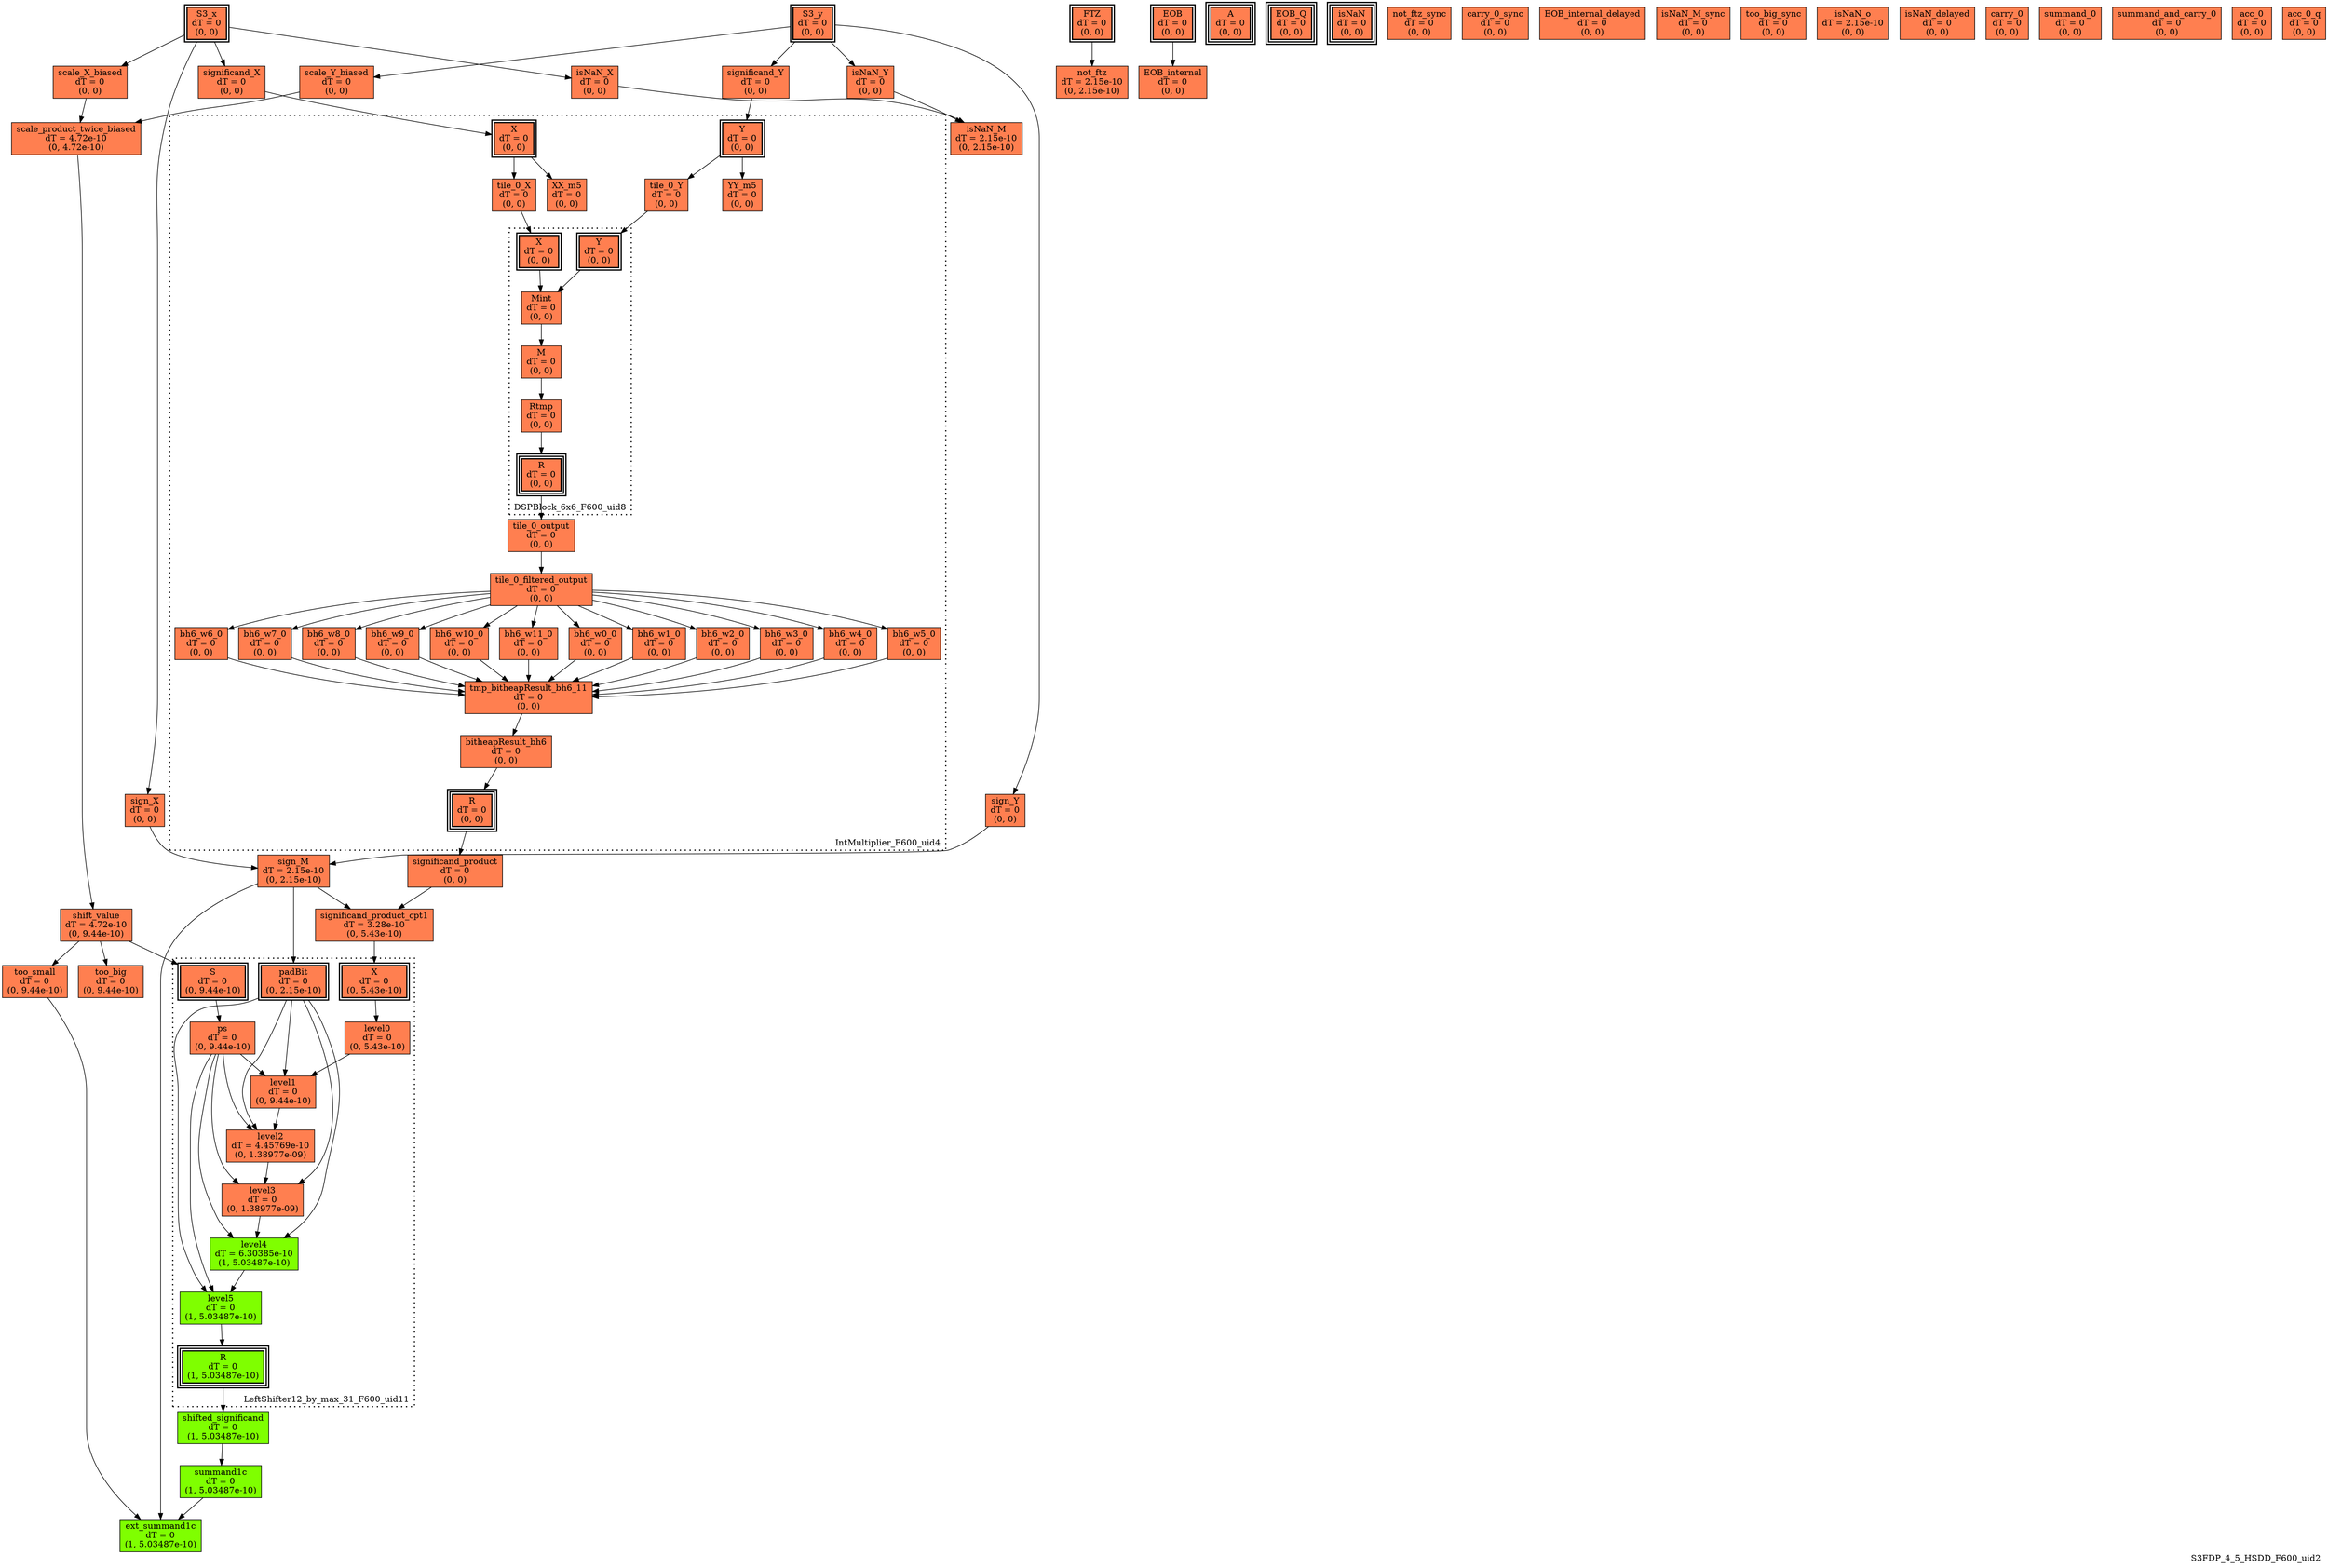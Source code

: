 digraph S3FDP_4_5_HSDD_F600_uid2
{
	//graph drawing options
	label=S3FDP_4_5_HSDD_F600_uid2;
	labelloc=bottom;
	labeljust=right;
	ratio=auto;
	nodesep=0.25;
	ranksep=0.5;

	//input/output signals of operator S3FDP_4_5_HSDD_F600_uid2
	S3_x__S3FDP_4_5_HSDD_F600_uid2 [ label="S3_x\ndT = 0\n(0, 0)", shape=box, color=black, style="bold, filled", fillcolor=coral, peripheries=2 ];
	S3_y__S3FDP_4_5_HSDD_F600_uid2 [ label="S3_y\ndT = 0\n(0, 0)", shape=box, color=black, style="bold, filled", fillcolor=coral, peripheries=2 ];
	FTZ__S3FDP_4_5_HSDD_F600_uid2 [ label="FTZ\ndT = 0\n(0, 0)", shape=box, color=black, style="bold, filled", fillcolor=coral, peripheries=2 ];
	EOB__S3FDP_4_5_HSDD_F600_uid2 [ label="EOB\ndT = 0\n(0, 0)", shape=box, color=black, style="bold, filled", fillcolor=coral, peripheries=2 ];
	A__S3FDP_4_5_HSDD_F600_uid2 [ label="A\ndT = 0\n(0, 0)", shape=box, color=black, style="bold, filled", fillcolor=coral, peripheries=3 ];
	EOB_Q__S3FDP_4_5_HSDD_F600_uid2 [ label="EOB_Q\ndT = 0\n(0, 0)", shape=box, color=black, style="bold, filled", fillcolor=coral, peripheries=3 ];
	isNaN__S3FDP_4_5_HSDD_F600_uid2 [ label="isNaN\ndT = 0\n(0, 0)", shape=box, color=black, style="bold, filled", fillcolor=coral, peripheries=3 ];
	{rank=same S3_x__S3FDP_4_5_HSDD_F600_uid2, S3_y__S3FDP_4_5_HSDD_F600_uid2, FTZ__S3FDP_4_5_HSDD_F600_uid2, EOB__S3FDP_4_5_HSDD_F600_uid2};
	{rank=same A__S3FDP_4_5_HSDD_F600_uid2, EOB_Q__S3FDP_4_5_HSDD_F600_uid2, isNaN__S3FDP_4_5_HSDD_F600_uid2};
	//internal signals of operator S3FDP_4_5_HSDD_F600_uid2
	sign_X__S3FDP_4_5_HSDD_F600_uid2 [ label="sign_X\ndT = 0\n(0, 0)", shape=box, color=black, style=filled, fillcolor=coral, peripheries=1 ];
	sign_Y__S3FDP_4_5_HSDD_F600_uid2 [ label="sign_Y\ndT = 0\n(0, 0)", shape=box, color=black, style=filled, fillcolor=coral, peripheries=1 ];
	sign_M__S3FDP_4_5_HSDD_F600_uid2 [ label="sign_M\ndT = 2.15e-10\n(0, 2.15e-10)", shape=box, color=black, style=filled, fillcolor=coral, peripheries=1 ];
	isNaN_X__S3FDP_4_5_HSDD_F600_uid2 [ label="isNaN_X\ndT = 0\n(0, 0)", shape=box, color=black, style=filled, fillcolor=coral, peripheries=1 ];
	isNaN_Y__S3FDP_4_5_HSDD_F600_uid2 [ label="isNaN_Y\ndT = 0\n(0, 0)", shape=box, color=black, style=filled, fillcolor=coral, peripheries=1 ];
	isNaN_M__S3FDP_4_5_HSDD_F600_uid2 [ label="isNaN_M\ndT = 2.15e-10\n(0, 2.15e-10)", shape=box, color=black, style=filled, fillcolor=coral, peripheries=1 ];
	significand_X__S3FDP_4_5_HSDD_F600_uid2 [ label="significand_X\ndT = 0\n(0, 0)", shape=box, color=black, style=filled, fillcolor=coral, peripheries=1 ];
	significand_Y__S3FDP_4_5_HSDD_F600_uid2 [ label="significand_Y\ndT = 0\n(0, 0)", shape=box, color=black, style=filled, fillcolor=coral, peripheries=1 ];
	significand_product__S3FDP_4_5_HSDD_F600_uid2 [ label="significand_product\ndT = 0\n(0, 0)", shape=box, color=black, style=filled, fillcolor=coral, peripheries=1 ];
	scale_X_biased__S3FDP_4_5_HSDD_F600_uid2 [ label="scale_X_biased\ndT = 0\n(0, 0)", shape=box, color=black, style=filled, fillcolor=coral, peripheries=1 ];
	scale_Y_biased__S3FDP_4_5_HSDD_F600_uid2 [ label="scale_Y_biased\ndT = 0\n(0, 0)", shape=box, color=black, style=filled, fillcolor=coral, peripheries=1 ];
	scale_product_twice_biased__S3FDP_4_5_HSDD_F600_uid2 [ label="scale_product_twice_biased\ndT = 4.72e-10\n(0, 4.72e-10)", shape=box, color=black, style=filled, fillcolor=coral, peripheries=1 ];
	significand_product_cpt1__S3FDP_4_5_HSDD_F600_uid2 [ label="significand_product_cpt1\ndT = 3.28e-10\n(0, 5.43e-10)", shape=box, color=black, style=filled, fillcolor=coral, peripheries=1 ];
	shift_value__S3FDP_4_5_HSDD_F600_uid2 [ label="shift_value\ndT = 4.72e-10\n(0, 9.44e-10)", shape=box, color=black, style=filled, fillcolor=coral, peripheries=1 ];
	shifted_significand__S3FDP_4_5_HSDD_F600_uid2 [ label="shifted_significand\ndT = 0\n(1, 5.03487e-10)", shape=box, color=black, style=filled, fillcolor=chartreuse, peripheries=1 ];
	too_small__S3FDP_4_5_HSDD_F600_uid2 [ label="too_small\ndT = 0\n(0, 9.44e-10)", shape=box, color=black, style=filled, fillcolor=coral, peripheries=1 ];
	too_big__S3FDP_4_5_HSDD_F600_uid2 [ label="too_big\ndT = 0\n(0, 9.44e-10)", shape=box, color=black, style=filled, fillcolor=coral, peripheries=1 ];
	summand1c__S3FDP_4_5_HSDD_F600_uid2 [ label="summand1c\ndT = 0\n(1, 5.03487e-10)", shape=box, color=black, style=filled, fillcolor=chartreuse, peripheries=1 ];
	ext_summand1c__S3FDP_4_5_HSDD_F600_uid2 [ label="ext_summand1c\ndT = 0\n(1, 5.03487e-10)", shape=box, color=black, style=filled, fillcolor=chartreuse, peripheries=1 ];
	not_ftz__S3FDP_4_5_HSDD_F600_uid2 [ label="not_ftz\ndT = 2.15e-10\n(0, 2.15e-10)", shape=box, color=black, style=filled, fillcolor=coral, peripheries=1 ];
	EOB_internal__S3FDP_4_5_HSDD_F600_uid2 [ label="EOB_internal\ndT = 0\n(0, 0)", shape=box, color=black, style=filled, fillcolor=coral, peripheries=1 ];
	not_ftz_sync__S3FDP_4_5_HSDD_F600_uid2 [ label="not_ftz_sync\ndT = 0\n(0, 0)", shape=box, color=black, style=filled, fillcolor=coral, peripheries=1 ];
	carry_0_sync__S3FDP_4_5_HSDD_F600_uid2 [ label="carry_0_sync\ndT = 0\n(0, 0)", shape=box, color=black, style=filled, fillcolor=coral, peripheries=1 ];
	EOB_internal_delayed__S3FDP_4_5_HSDD_F600_uid2 [ label="EOB_internal_delayed\ndT = 0\n(0, 0)", shape=box, color=black, style=filled, fillcolor=coral, peripheries=1 ];
	isNaN_M_sync__S3FDP_4_5_HSDD_F600_uid2 [ label="isNaN_M_sync\ndT = 0\n(0, 0)", shape=box, color=black, style=filled, fillcolor=coral, peripheries=1 ];
	too_big_sync__S3FDP_4_5_HSDD_F600_uid2 [ label="too_big_sync\ndT = 0\n(0, 0)", shape=box, color=black, style=filled, fillcolor=coral, peripheries=1 ];
	isNaN_o__S3FDP_4_5_HSDD_F600_uid2 [ label="isNaN_o\ndT = 2.15e-10\n(0, 0)", shape=box, color=black, style=filled, fillcolor=coral, peripheries=1 ];
	isNaN_delayed__S3FDP_4_5_HSDD_F600_uid2 [ label="isNaN_delayed\ndT = 0\n(0, 0)", shape=box, color=black, style=filled, fillcolor=coral, peripheries=1 ];
	carry_0__S3FDP_4_5_HSDD_F600_uid2 [ label="carry_0\ndT = 0\n(0, 0)", shape=box, color=black, style=filled, fillcolor=coral, peripheries=1 ];
	summand_0__S3FDP_4_5_HSDD_F600_uid2 [ label="summand_0\ndT = 0\n(0, 0)", shape=box, color=black, style=filled, fillcolor=coral, peripheries=1 ];
	summand_and_carry_0__S3FDP_4_5_HSDD_F600_uid2 [ label="summand_and_carry_0\ndT = 0\n(0, 0)", shape=box, color=black, style=filled, fillcolor=coral, peripheries=1 ];
	acc_0__S3FDP_4_5_HSDD_F600_uid2 [ label="acc_0\ndT = 0\n(0, 0)", shape=box, color=black, style=filled, fillcolor=coral, peripheries=1 ];
	acc_0_q__S3FDP_4_5_HSDD_F600_uid2 [ label="acc_0_q\ndT = 0\n(0, 0)", shape=box, color=black, style=filled, fillcolor=coral, peripheries=1 ];

	//subcomponents of operator S3FDP_4_5_HSDD_F600_uid2

	subgraph cluster_IntMultiplier_F600_uid4
	{
		//graph drawing options
		label=IntMultiplier_F600_uid4;
		labelloc=bottom;
		labeljust=right;
		style="bold, dotted";
		ratio=auto;
		nodesep=0.25;
		ranksep=0.5;

		//input/output signals of operator IntMultiplier_F600_uid4
		X__IntMultiplier_F600_uid4 [ label="X\ndT = 0\n(0, 0)", shape=box, color=black, style="bold, filled", fillcolor=coral, peripheries=2 ];
		Y__IntMultiplier_F600_uid4 [ label="Y\ndT = 0\n(0, 0)", shape=box, color=black, style="bold, filled", fillcolor=coral, peripheries=2 ];
		R__IntMultiplier_F600_uid4 [ label="R\ndT = 0\n(0, 0)", shape=box, color=black, style="bold, filled", fillcolor=coral, peripheries=3 ];
		{rank=same X__IntMultiplier_F600_uid4, Y__IntMultiplier_F600_uid4};
		{rank=same R__IntMultiplier_F600_uid4};
		//internal signals of operator IntMultiplier_F600_uid4
		XX_m5__IntMultiplier_F600_uid4 [ label="XX_m5\ndT = 0\n(0, 0)", shape=box, color=black, style=filled, fillcolor=coral, peripheries=1 ];
		YY_m5__IntMultiplier_F600_uid4 [ label="YY_m5\ndT = 0\n(0, 0)", shape=box, color=black, style=filled, fillcolor=coral, peripheries=1 ];
		tile_0_X__IntMultiplier_F600_uid4 [ label="tile_0_X\ndT = 0\n(0, 0)", shape=box, color=black, style=filled, fillcolor=coral, peripheries=1 ];
		tile_0_Y__IntMultiplier_F600_uid4 [ label="tile_0_Y\ndT = 0\n(0, 0)", shape=box, color=black, style=filled, fillcolor=coral, peripheries=1 ];
		tile_0_output__IntMultiplier_F600_uid4 [ label="tile_0_output\ndT = 0\n(0, 0)", shape=box, color=black, style=filled, fillcolor=coral, peripheries=1 ];
		tile_0_filtered_output__IntMultiplier_F600_uid4 [ label="tile_0_filtered_output\ndT = 0\n(0, 0)", shape=box, color=black, style=filled, fillcolor=coral, peripheries=1 ];
		bh6_w0_0__IntMultiplier_F600_uid4 [ label="bh6_w0_0\ndT = 0\n(0, 0)", shape=box, color=black, style=filled, fillcolor=coral, peripheries=1 ];
		bh6_w1_0__IntMultiplier_F600_uid4 [ label="bh6_w1_0\ndT = 0\n(0, 0)", shape=box, color=black, style=filled, fillcolor=coral, peripheries=1 ];
		bh6_w2_0__IntMultiplier_F600_uid4 [ label="bh6_w2_0\ndT = 0\n(0, 0)", shape=box, color=black, style=filled, fillcolor=coral, peripheries=1 ];
		bh6_w3_0__IntMultiplier_F600_uid4 [ label="bh6_w3_0\ndT = 0\n(0, 0)", shape=box, color=black, style=filled, fillcolor=coral, peripheries=1 ];
		bh6_w4_0__IntMultiplier_F600_uid4 [ label="bh6_w4_0\ndT = 0\n(0, 0)", shape=box, color=black, style=filled, fillcolor=coral, peripheries=1 ];
		bh6_w5_0__IntMultiplier_F600_uid4 [ label="bh6_w5_0\ndT = 0\n(0, 0)", shape=box, color=black, style=filled, fillcolor=coral, peripheries=1 ];
		bh6_w6_0__IntMultiplier_F600_uid4 [ label="bh6_w6_0\ndT = 0\n(0, 0)", shape=box, color=black, style=filled, fillcolor=coral, peripheries=1 ];
		bh6_w7_0__IntMultiplier_F600_uid4 [ label="bh6_w7_0\ndT = 0\n(0, 0)", shape=box, color=black, style=filled, fillcolor=coral, peripheries=1 ];
		bh6_w8_0__IntMultiplier_F600_uid4 [ label="bh6_w8_0\ndT = 0\n(0, 0)", shape=box, color=black, style=filled, fillcolor=coral, peripheries=1 ];
		bh6_w9_0__IntMultiplier_F600_uid4 [ label="bh6_w9_0\ndT = 0\n(0, 0)", shape=box, color=black, style=filled, fillcolor=coral, peripheries=1 ];
		bh6_w10_0__IntMultiplier_F600_uid4 [ label="bh6_w10_0\ndT = 0\n(0, 0)", shape=box, color=black, style=filled, fillcolor=coral, peripheries=1 ];
		bh6_w11_0__IntMultiplier_F600_uid4 [ label="bh6_w11_0\ndT = 0\n(0, 0)", shape=box, color=black, style=filled, fillcolor=coral, peripheries=1 ];
		tmp_bitheapResult_bh6_11__IntMultiplier_F600_uid4 [ label="tmp_bitheapResult_bh6_11\ndT = 0\n(0, 0)", shape=box, color=black, style=filled, fillcolor=coral, peripheries=1 ];
		bitheapResult_bh6__IntMultiplier_F600_uid4 [ label="bitheapResult_bh6\ndT = 0\n(0, 0)", shape=box, color=black, style=filled, fillcolor=coral, peripheries=1 ];

		//subcomponents of operator IntMultiplier_F600_uid4

		subgraph cluster_DSPBlock_6x6_F600_uid8
		{
			//graph drawing options
			label=DSPBlock_6x6_F600_uid8;
			labelloc=bottom;
			labeljust=right;
			style="bold, dotted";
			ratio=auto;
			nodesep=0.25;
			ranksep=0.5;

			//input/output signals of operator DSPBlock_6x6_F600_uid8
			X__DSPBlock_6x6_F600_uid8 [ label="X\ndT = 0\n(0, 0)", shape=box, color=black, style="bold, filled", fillcolor=coral, peripheries=2 ];
			Y__DSPBlock_6x6_F600_uid8 [ label="Y\ndT = 0\n(0, 0)", shape=box, color=black, style="bold, filled", fillcolor=coral, peripheries=2 ];
			R__DSPBlock_6x6_F600_uid8 [ label="R\ndT = 0\n(0, 0)", shape=box, color=black, style="bold, filled", fillcolor=coral, peripheries=3 ];
			{rank=same X__DSPBlock_6x6_F600_uid8, Y__DSPBlock_6x6_F600_uid8};
			{rank=same R__DSPBlock_6x6_F600_uid8};
			//internal signals of operator DSPBlock_6x6_F600_uid8
			Mint__DSPBlock_6x6_F600_uid8 [ label="Mint\ndT = 0\n(0, 0)", shape=box, color=black, style=filled, fillcolor=coral, peripheries=1 ];
			M__DSPBlock_6x6_F600_uid8 [ label="M\ndT = 0\n(0, 0)", shape=box, color=black, style=filled, fillcolor=coral, peripheries=1 ];
			Rtmp__DSPBlock_6x6_F600_uid8 [ label="Rtmp\ndT = 0\n(0, 0)", shape=box, color=black, style=filled, fillcolor=coral, peripheries=1 ];

			//subcomponents of operator DSPBlock_6x6_F600_uid8

			//input and internal signal connections of operator DSPBlock_6x6_F600_uid8
			X__DSPBlock_6x6_F600_uid8 -> Mint__DSPBlock_6x6_F600_uid8 [ arrowhead=normal, arrowsize=1.0, arrowtail=normal, color=black, dir=forward  ];
			Y__DSPBlock_6x6_F600_uid8 -> Mint__DSPBlock_6x6_F600_uid8 [ arrowhead=normal, arrowsize=1.0, arrowtail=normal, color=black, dir=forward  ];
			Mint__DSPBlock_6x6_F600_uid8 -> M__DSPBlock_6x6_F600_uid8 [ arrowhead=normal, arrowsize=1.0, arrowtail=normal, color=black, dir=forward  ];
			M__DSPBlock_6x6_F600_uid8 -> Rtmp__DSPBlock_6x6_F600_uid8 [ arrowhead=normal, arrowsize=1.0, arrowtail=normal, color=black, dir=forward  ];
			Rtmp__DSPBlock_6x6_F600_uid8 -> R__DSPBlock_6x6_F600_uid8 [ arrowhead=normal, arrowsize=1.0, arrowtail=normal, color=black, dir=forward  ];
		}

			//output signal connections of operator DSPBlock_6x6_F600_uid8
			R__DSPBlock_6x6_F600_uid8 -> tile_0_output__IntMultiplier_F600_uid4 [ arrowhead=normal, arrowsize=1.0, arrowtail=normal, color=black, dir=forward  ];

		//input and internal signal connections of operator IntMultiplier_F600_uid4
		X__IntMultiplier_F600_uid4 -> XX_m5__IntMultiplier_F600_uid4 [ arrowhead=normal, arrowsize=1.0, arrowtail=normal, color=black, dir=forward  ];
		X__IntMultiplier_F600_uid4 -> tile_0_X__IntMultiplier_F600_uid4 [ arrowhead=normal, arrowsize=1.0, arrowtail=normal, color=black, dir=forward  ];
		Y__IntMultiplier_F600_uid4 -> YY_m5__IntMultiplier_F600_uid4 [ arrowhead=normal, arrowsize=1.0, arrowtail=normal, color=black, dir=forward  ];
		Y__IntMultiplier_F600_uid4 -> tile_0_Y__IntMultiplier_F600_uid4 [ arrowhead=normal, arrowsize=1.0, arrowtail=normal, color=black, dir=forward  ];
		tile_0_X__IntMultiplier_F600_uid4 -> X__DSPBlock_6x6_F600_uid8 [ arrowhead=normal, arrowsize=1.0, arrowtail=normal, color=black, dir=forward  ];
		tile_0_Y__IntMultiplier_F600_uid4 -> Y__DSPBlock_6x6_F600_uid8 [ arrowhead=normal, arrowsize=1.0, arrowtail=normal, color=black, dir=forward  ];
		tile_0_output__IntMultiplier_F600_uid4 -> tile_0_filtered_output__IntMultiplier_F600_uid4 [ arrowhead=normal, arrowsize=1.0, arrowtail=normal, color=black, dir=forward  ];
		tile_0_filtered_output__IntMultiplier_F600_uid4 -> bh6_w0_0__IntMultiplier_F600_uid4 [ arrowhead=normal, arrowsize=1.0, arrowtail=normal, color=black, dir=forward  ];
		tile_0_filtered_output__IntMultiplier_F600_uid4 -> bh6_w1_0__IntMultiplier_F600_uid4 [ arrowhead=normal, arrowsize=1.0, arrowtail=normal, color=black, dir=forward  ];
		tile_0_filtered_output__IntMultiplier_F600_uid4 -> bh6_w2_0__IntMultiplier_F600_uid4 [ arrowhead=normal, arrowsize=1.0, arrowtail=normal, color=black, dir=forward  ];
		tile_0_filtered_output__IntMultiplier_F600_uid4 -> bh6_w3_0__IntMultiplier_F600_uid4 [ arrowhead=normal, arrowsize=1.0, arrowtail=normal, color=black, dir=forward  ];
		tile_0_filtered_output__IntMultiplier_F600_uid4 -> bh6_w4_0__IntMultiplier_F600_uid4 [ arrowhead=normal, arrowsize=1.0, arrowtail=normal, color=black, dir=forward  ];
		tile_0_filtered_output__IntMultiplier_F600_uid4 -> bh6_w5_0__IntMultiplier_F600_uid4 [ arrowhead=normal, arrowsize=1.0, arrowtail=normal, color=black, dir=forward  ];
		tile_0_filtered_output__IntMultiplier_F600_uid4 -> bh6_w6_0__IntMultiplier_F600_uid4 [ arrowhead=normal, arrowsize=1.0, arrowtail=normal, color=black, dir=forward  ];
		tile_0_filtered_output__IntMultiplier_F600_uid4 -> bh6_w7_0__IntMultiplier_F600_uid4 [ arrowhead=normal, arrowsize=1.0, arrowtail=normal, color=black, dir=forward  ];
		tile_0_filtered_output__IntMultiplier_F600_uid4 -> bh6_w8_0__IntMultiplier_F600_uid4 [ arrowhead=normal, arrowsize=1.0, arrowtail=normal, color=black, dir=forward  ];
		tile_0_filtered_output__IntMultiplier_F600_uid4 -> bh6_w9_0__IntMultiplier_F600_uid4 [ arrowhead=normal, arrowsize=1.0, arrowtail=normal, color=black, dir=forward  ];
		tile_0_filtered_output__IntMultiplier_F600_uid4 -> bh6_w10_0__IntMultiplier_F600_uid4 [ arrowhead=normal, arrowsize=1.0, arrowtail=normal, color=black, dir=forward  ];
		tile_0_filtered_output__IntMultiplier_F600_uid4 -> bh6_w11_0__IntMultiplier_F600_uid4 [ arrowhead=normal, arrowsize=1.0, arrowtail=normal, color=black, dir=forward  ];
		bh6_w0_0__IntMultiplier_F600_uid4 -> tmp_bitheapResult_bh6_11__IntMultiplier_F600_uid4 [ arrowhead=normal, arrowsize=1.0, arrowtail=normal, color=black, dir=forward  ];
		bh6_w1_0__IntMultiplier_F600_uid4 -> tmp_bitheapResult_bh6_11__IntMultiplier_F600_uid4 [ arrowhead=normal, arrowsize=1.0, arrowtail=normal, color=black, dir=forward  ];
		bh6_w2_0__IntMultiplier_F600_uid4 -> tmp_bitheapResult_bh6_11__IntMultiplier_F600_uid4 [ arrowhead=normal, arrowsize=1.0, arrowtail=normal, color=black, dir=forward  ];
		bh6_w3_0__IntMultiplier_F600_uid4 -> tmp_bitheapResult_bh6_11__IntMultiplier_F600_uid4 [ arrowhead=normal, arrowsize=1.0, arrowtail=normal, color=black, dir=forward  ];
		bh6_w4_0__IntMultiplier_F600_uid4 -> tmp_bitheapResult_bh6_11__IntMultiplier_F600_uid4 [ arrowhead=normal, arrowsize=1.0, arrowtail=normal, color=black, dir=forward  ];
		bh6_w5_0__IntMultiplier_F600_uid4 -> tmp_bitheapResult_bh6_11__IntMultiplier_F600_uid4 [ arrowhead=normal, arrowsize=1.0, arrowtail=normal, color=black, dir=forward  ];
		bh6_w6_0__IntMultiplier_F600_uid4 -> tmp_bitheapResult_bh6_11__IntMultiplier_F600_uid4 [ arrowhead=normal, arrowsize=1.0, arrowtail=normal, color=black, dir=forward  ];
		bh6_w7_0__IntMultiplier_F600_uid4 -> tmp_bitheapResult_bh6_11__IntMultiplier_F600_uid4 [ arrowhead=normal, arrowsize=1.0, arrowtail=normal, color=black, dir=forward  ];
		bh6_w8_0__IntMultiplier_F600_uid4 -> tmp_bitheapResult_bh6_11__IntMultiplier_F600_uid4 [ arrowhead=normal, arrowsize=1.0, arrowtail=normal, color=black, dir=forward  ];
		bh6_w9_0__IntMultiplier_F600_uid4 -> tmp_bitheapResult_bh6_11__IntMultiplier_F600_uid4 [ arrowhead=normal, arrowsize=1.0, arrowtail=normal, color=black, dir=forward  ];
		bh6_w10_0__IntMultiplier_F600_uid4 -> tmp_bitheapResult_bh6_11__IntMultiplier_F600_uid4 [ arrowhead=normal, arrowsize=1.0, arrowtail=normal, color=black, dir=forward  ];
		bh6_w11_0__IntMultiplier_F600_uid4 -> tmp_bitheapResult_bh6_11__IntMultiplier_F600_uid4 [ arrowhead=normal, arrowsize=1.0, arrowtail=normal, color=black, dir=forward  ];
		tmp_bitheapResult_bh6_11__IntMultiplier_F600_uid4 -> bitheapResult_bh6__IntMultiplier_F600_uid4 [ arrowhead=normal, arrowsize=1.0, arrowtail=normal, color=black, dir=forward  ];
		bitheapResult_bh6__IntMultiplier_F600_uid4 -> R__IntMultiplier_F600_uid4 [ arrowhead=normal, arrowsize=1.0, arrowtail=normal, color=black, dir=forward  ];
	}

		//output signal connections of operator IntMultiplier_F600_uid4
		R__IntMultiplier_F600_uid4 -> significand_product__S3FDP_4_5_HSDD_F600_uid2 [ arrowhead=normal, arrowsize=1.0, arrowtail=normal, color=black, dir=forward  ];

	subgraph cluster_LeftShifter12_by_max_31_F600_uid11
	{
		//graph drawing options
		label=LeftShifter12_by_max_31_F600_uid11;
		labelloc=bottom;
		labeljust=right;
		style="bold, dotted";
		ratio=auto;
		nodesep=0.25;
		ranksep=0.5;

		//input/output signals of operator LeftShifter12_by_max_31_F600_uid11
		X__LeftShifter12_by_max_31_F600_uid11 [ label="X\ndT = 0\n(0, 5.43e-10)", shape=box, color=black, style="bold, filled", fillcolor=coral, peripheries=2 ];
		S__LeftShifter12_by_max_31_F600_uid11 [ label="S\ndT = 0\n(0, 9.44e-10)", shape=box, color=black, style="bold, filled", fillcolor=coral, peripheries=2 ];
		padBit__LeftShifter12_by_max_31_F600_uid11 [ label="padBit\ndT = 0\n(0, 2.15e-10)", shape=box, color=black, style="bold, filled", fillcolor=coral, peripheries=2 ];
		R__LeftShifter12_by_max_31_F600_uid11 [ label="R\ndT = 0\n(1, 5.03487e-10)", shape=box, color=black, style="bold, filled", fillcolor=chartreuse, peripheries=3 ];
		{rank=same X__LeftShifter12_by_max_31_F600_uid11, S__LeftShifter12_by_max_31_F600_uid11, padBit__LeftShifter12_by_max_31_F600_uid11};
		{rank=same R__LeftShifter12_by_max_31_F600_uid11};
		//internal signals of operator LeftShifter12_by_max_31_F600_uid11
		ps__LeftShifter12_by_max_31_F600_uid11 [ label="ps\ndT = 0\n(0, 9.44e-10)", shape=box, color=black, style=filled, fillcolor=coral, peripheries=1 ];
		level0__LeftShifter12_by_max_31_F600_uid11 [ label="level0\ndT = 0\n(0, 5.43e-10)", shape=box, color=black, style=filled, fillcolor=coral, peripheries=1 ];
		level1__LeftShifter12_by_max_31_F600_uid11 [ label="level1\ndT = 0\n(0, 9.44e-10)", shape=box, color=black, style=filled, fillcolor=coral, peripheries=1 ];
		level2__LeftShifter12_by_max_31_F600_uid11 [ label="level2\ndT = 4.45769e-10\n(0, 1.38977e-09)", shape=box, color=black, style=filled, fillcolor=coral, peripheries=1 ];
		level3__LeftShifter12_by_max_31_F600_uid11 [ label="level3\ndT = 0\n(0, 1.38977e-09)", shape=box, color=black, style=filled, fillcolor=coral, peripheries=1 ];
		level4__LeftShifter12_by_max_31_F600_uid11 [ label="level4\ndT = 6.30385e-10\n(1, 5.03487e-10)", shape=box, color=black, style=filled, fillcolor=chartreuse, peripheries=1 ];
		level5__LeftShifter12_by_max_31_F600_uid11 [ label="level5\ndT = 0\n(1, 5.03487e-10)", shape=box, color=black, style=filled, fillcolor=chartreuse, peripheries=1 ];

		//subcomponents of operator LeftShifter12_by_max_31_F600_uid11

		//input and internal signal connections of operator LeftShifter12_by_max_31_F600_uid11
		X__LeftShifter12_by_max_31_F600_uid11 -> level0__LeftShifter12_by_max_31_F600_uid11 [ arrowhead=normal, arrowsize=1.0, arrowtail=normal, color=black, dir=forward  ];
		S__LeftShifter12_by_max_31_F600_uid11 -> ps__LeftShifter12_by_max_31_F600_uid11 [ arrowhead=normal, arrowsize=1.0, arrowtail=normal, color=black, dir=forward  ];
		padBit__LeftShifter12_by_max_31_F600_uid11 -> level1__LeftShifter12_by_max_31_F600_uid11 [ arrowhead=normal, arrowsize=1.0, arrowtail=normal, color=black, dir=forward  ];
		padBit__LeftShifter12_by_max_31_F600_uid11 -> level2__LeftShifter12_by_max_31_F600_uid11 [ arrowhead=normal, arrowsize=1.0, arrowtail=normal, color=black, dir=forward  ];
		padBit__LeftShifter12_by_max_31_F600_uid11 -> level3__LeftShifter12_by_max_31_F600_uid11 [ arrowhead=normal, arrowsize=1.0, arrowtail=normal, color=black, dir=forward  ];
		padBit__LeftShifter12_by_max_31_F600_uid11 -> level4__LeftShifter12_by_max_31_F600_uid11 [ arrowhead=normal, arrowsize=1.0, arrowtail=normal, color=black, dir=forward  ];
		padBit__LeftShifter12_by_max_31_F600_uid11 -> level5__LeftShifter12_by_max_31_F600_uid11 [ arrowhead=normal, arrowsize=1.0, arrowtail=normal, color=black, dir=forward  ];
		ps__LeftShifter12_by_max_31_F600_uid11 -> level1__LeftShifter12_by_max_31_F600_uid11 [ arrowhead=normal, arrowsize=1.0, arrowtail=normal, color=black, dir=forward  ];
		ps__LeftShifter12_by_max_31_F600_uid11 -> level2__LeftShifter12_by_max_31_F600_uid11 [ arrowhead=normal, arrowsize=1.0, arrowtail=normal, color=black, dir=forward  ];
		ps__LeftShifter12_by_max_31_F600_uid11 -> level3__LeftShifter12_by_max_31_F600_uid11 [ arrowhead=normal, arrowsize=1.0, arrowtail=normal, color=black, dir=forward  ];
		ps__LeftShifter12_by_max_31_F600_uid11 -> level4__LeftShifter12_by_max_31_F600_uid11 [ arrowhead=normal, arrowsize=1.0, arrowtail=normal, color=black, dir=forward  ];
		ps__LeftShifter12_by_max_31_F600_uid11 -> level5__LeftShifter12_by_max_31_F600_uid11 [ arrowhead=normal, arrowsize=1.0, arrowtail=normal, color=black, dir=forward  ];
		level0__LeftShifter12_by_max_31_F600_uid11 -> level1__LeftShifter12_by_max_31_F600_uid11 [ arrowhead=normal, arrowsize=1.0, arrowtail=normal, color=black, dir=forward  ];
		level1__LeftShifter12_by_max_31_F600_uid11 -> level2__LeftShifter12_by_max_31_F600_uid11 [ arrowhead=normal, arrowsize=1.0, arrowtail=normal, color=black, dir=forward  ];
		level2__LeftShifter12_by_max_31_F600_uid11 -> level3__LeftShifter12_by_max_31_F600_uid11 [ arrowhead=normal, arrowsize=1.0, arrowtail=normal, color=black, dir=forward  ];
		level3__LeftShifter12_by_max_31_F600_uid11 -> level4__LeftShifter12_by_max_31_F600_uid11 [ arrowhead=normal, arrowsize=1.0, arrowtail=normal, color=black, dir=forward  ];
		level4__LeftShifter12_by_max_31_F600_uid11 -> level5__LeftShifter12_by_max_31_F600_uid11 [ arrowhead=normal, arrowsize=1.0, arrowtail=normal, color=black, dir=forward  ];
		level5__LeftShifter12_by_max_31_F600_uid11 -> R__LeftShifter12_by_max_31_F600_uid11 [ arrowhead=normal, arrowsize=1.0, arrowtail=normal, color=black, dir=forward  ];
	}

		//output signal connections of operator LeftShifter12_by_max_31_F600_uid11
		R__LeftShifter12_by_max_31_F600_uid11 -> shifted_significand__S3FDP_4_5_HSDD_F600_uid2 [ arrowhead=normal, arrowsize=1.0, arrowtail=normal, color=black, dir=forward  ];

	//input and internal signal connections of operator S3FDP_4_5_HSDD_F600_uid2
	S3_x__S3FDP_4_5_HSDD_F600_uid2 -> sign_X__S3FDP_4_5_HSDD_F600_uid2 [ arrowhead=normal, arrowsize=1.0, arrowtail=normal, color=black, dir=forward  ];
	S3_x__S3FDP_4_5_HSDD_F600_uid2 -> isNaN_X__S3FDP_4_5_HSDD_F600_uid2 [ arrowhead=normal, arrowsize=1.0, arrowtail=normal, color=black, dir=forward  ];
	S3_x__S3FDP_4_5_HSDD_F600_uid2 -> significand_X__S3FDP_4_5_HSDD_F600_uid2 [ arrowhead=normal, arrowsize=1.0, arrowtail=normal, color=black, dir=forward  ];
	S3_x__S3FDP_4_5_HSDD_F600_uid2 -> scale_X_biased__S3FDP_4_5_HSDD_F600_uid2 [ arrowhead=normal, arrowsize=1.0, arrowtail=normal, color=black, dir=forward  ];
	S3_y__S3FDP_4_5_HSDD_F600_uid2 -> sign_Y__S3FDP_4_5_HSDD_F600_uid2 [ arrowhead=normal, arrowsize=1.0, arrowtail=normal, color=black, dir=forward  ];
	S3_y__S3FDP_4_5_HSDD_F600_uid2 -> isNaN_Y__S3FDP_4_5_HSDD_F600_uid2 [ arrowhead=normal, arrowsize=1.0, arrowtail=normal, color=black, dir=forward  ];
	S3_y__S3FDP_4_5_HSDD_F600_uid2 -> significand_Y__S3FDP_4_5_HSDD_F600_uid2 [ arrowhead=normal, arrowsize=1.0, arrowtail=normal, color=black, dir=forward  ];
	S3_y__S3FDP_4_5_HSDD_F600_uid2 -> scale_Y_biased__S3FDP_4_5_HSDD_F600_uid2 [ arrowhead=normal, arrowsize=1.0, arrowtail=normal, color=black, dir=forward  ];
	FTZ__S3FDP_4_5_HSDD_F600_uid2 -> not_ftz__S3FDP_4_5_HSDD_F600_uid2 [ arrowhead=normal, arrowsize=1.0, arrowtail=normal, color=black, dir=forward  ];
	EOB__S3FDP_4_5_HSDD_F600_uid2 -> EOB_internal__S3FDP_4_5_HSDD_F600_uid2 [ arrowhead=normal, arrowsize=1.0, arrowtail=normal, color=black, dir=forward  ];
	sign_X__S3FDP_4_5_HSDD_F600_uid2 -> sign_M__S3FDP_4_5_HSDD_F600_uid2 [ arrowhead=normal, arrowsize=1.0, arrowtail=normal, color=black, dir=forward  ];
	sign_Y__S3FDP_4_5_HSDD_F600_uid2 -> sign_M__S3FDP_4_5_HSDD_F600_uid2 [ arrowhead=normal, arrowsize=1.0, arrowtail=normal, color=black, dir=forward  ];
	sign_M__S3FDP_4_5_HSDD_F600_uid2 -> significand_product_cpt1__S3FDP_4_5_HSDD_F600_uid2 [ arrowhead=normal, arrowsize=1.0, arrowtail=normal, color=black, dir=forward  ];
	sign_M__S3FDP_4_5_HSDD_F600_uid2 -> padBit__LeftShifter12_by_max_31_F600_uid11 [ arrowhead=normal, arrowsize=1.0, arrowtail=normal, color=black, dir=forward  ];
	sign_M__S3FDP_4_5_HSDD_F600_uid2 -> ext_summand1c__S3FDP_4_5_HSDD_F600_uid2 [ arrowhead=normal, arrowsize=1.0, arrowtail=normal, color=black, dir=forward  ];
	isNaN_X__S3FDP_4_5_HSDD_F600_uid2 -> isNaN_M__S3FDP_4_5_HSDD_F600_uid2 [ arrowhead=normal, arrowsize=1.0, arrowtail=normal, color=black, dir=forward  ];
	isNaN_Y__S3FDP_4_5_HSDD_F600_uid2 -> isNaN_M__S3FDP_4_5_HSDD_F600_uid2 [ arrowhead=normal, arrowsize=1.0, arrowtail=normal, color=black, dir=forward  ];
	significand_X__S3FDP_4_5_HSDD_F600_uid2 -> X__IntMultiplier_F600_uid4 [ arrowhead=normal, arrowsize=1.0, arrowtail=normal, color=black, dir=forward  ];
	significand_Y__S3FDP_4_5_HSDD_F600_uid2 -> Y__IntMultiplier_F600_uid4 [ arrowhead=normal, arrowsize=1.0, arrowtail=normal, color=black, dir=forward  ];
	significand_product__S3FDP_4_5_HSDD_F600_uid2 -> significand_product_cpt1__S3FDP_4_5_HSDD_F600_uid2 [ arrowhead=normal, arrowsize=1.0, arrowtail=normal, color=black, dir=forward  ];
	scale_X_biased__S3FDP_4_5_HSDD_F600_uid2 -> scale_product_twice_biased__S3FDP_4_5_HSDD_F600_uid2 [ arrowhead=normal, arrowsize=1.0, arrowtail=normal, color=black, dir=forward  ];
	scale_Y_biased__S3FDP_4_5_HSDD_F600_uid2 -> scale_product_twice_biased__S3FDP_4_5_HSDD_F600_uid2 [ arrowhead=normal, arrowsize=1.0, arrowtail=normal, color=black, dir=forward  ];
	scale_product_twice_biased__S3FDP_4_5_HSDD_F600_uid2 -> shift_value__S3FDP_4_5_HSDD_F600_uid2 [ arrowhead=normal, arrowsize=1.0, arrowtail=normal, color=black, dir=forward  ];
	significand_product_cpt1__S3FDP_4_5_HSDD_F600_uid2 -> X__LeftShifter12_by_max_31_F600_uid11 [ arrowhead=normal, arrowsize=1.0, arrowtail=normal, color=black, dir=forward  ];
	shift_value__S3FDP_4_5_HSDD_F600_uid2 -> S__LeftShifter12_by_max_31_F600_uid11 [ arrowhead=normal, arrowsize=1.0, arrowtail=normal, color=black, dir=forward  ];
	shift_value__S3FDP_4_5_HSDD_F600_uid2 -> too_small__S3FDP_4_5_HSDD_F600_uid2 [ arrowhead=normal, arrowsize=1.0, arrowtail=normal, color=black, dir=forward  ];
	shift_value__S3FDP_4_5_HSDD_F600_uid2 -> too_big__S3FDP_4_5_HSDD_F600_uid2 [ arrowhead=normal, arrowsize=1.0, arrowtail=normal, color=black, dir=forward  ];
	shifted_significand__S3FDP_4_5_HSDD_F600_uid2 -> summand1c__S3FDP_4_5_HSDD_F600_uid2 [ arrowhead=normal, arrowsize=1.0, arrowtail=normal, color=black, dir=forward  ];
	too_small__S3FDP_4_5_HSDD_F600_uid2 -> ext_summand1c__S3FDP_4_5_HSDD_F600_uid2 [ arrowhead=normal, arrowsize=1.0, arrowtail=normal, color=black, dir=forward  ];
	summand1c__S3FDP_4_5_HSDD_F600_uid2 -> ext_summand1c__S3FDP_4_5_HSDD_F600_uid2 [ arrowhead=normal, arrowsize=1.0, arrowtail=normal, color=black, dir=forward  ];
}

